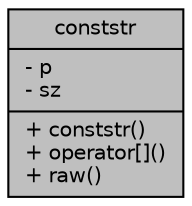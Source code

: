 digraph "conststr"
{
  edge [fontname="Helvetica",fontsize="10",labelfontname="Helvetica",labelfontsize="10"];
  node [fontname="Helvetica",fontsize="10",shape=record];
  Node1 [label="{conststr\n|- p\l- sz\l|+ conststr()\l+ operator[]()\l+ raw()\l}",height=0.2,width=0.4,color="black", fillcolor="grey75", style="filled", fontcolor="black"];
}
